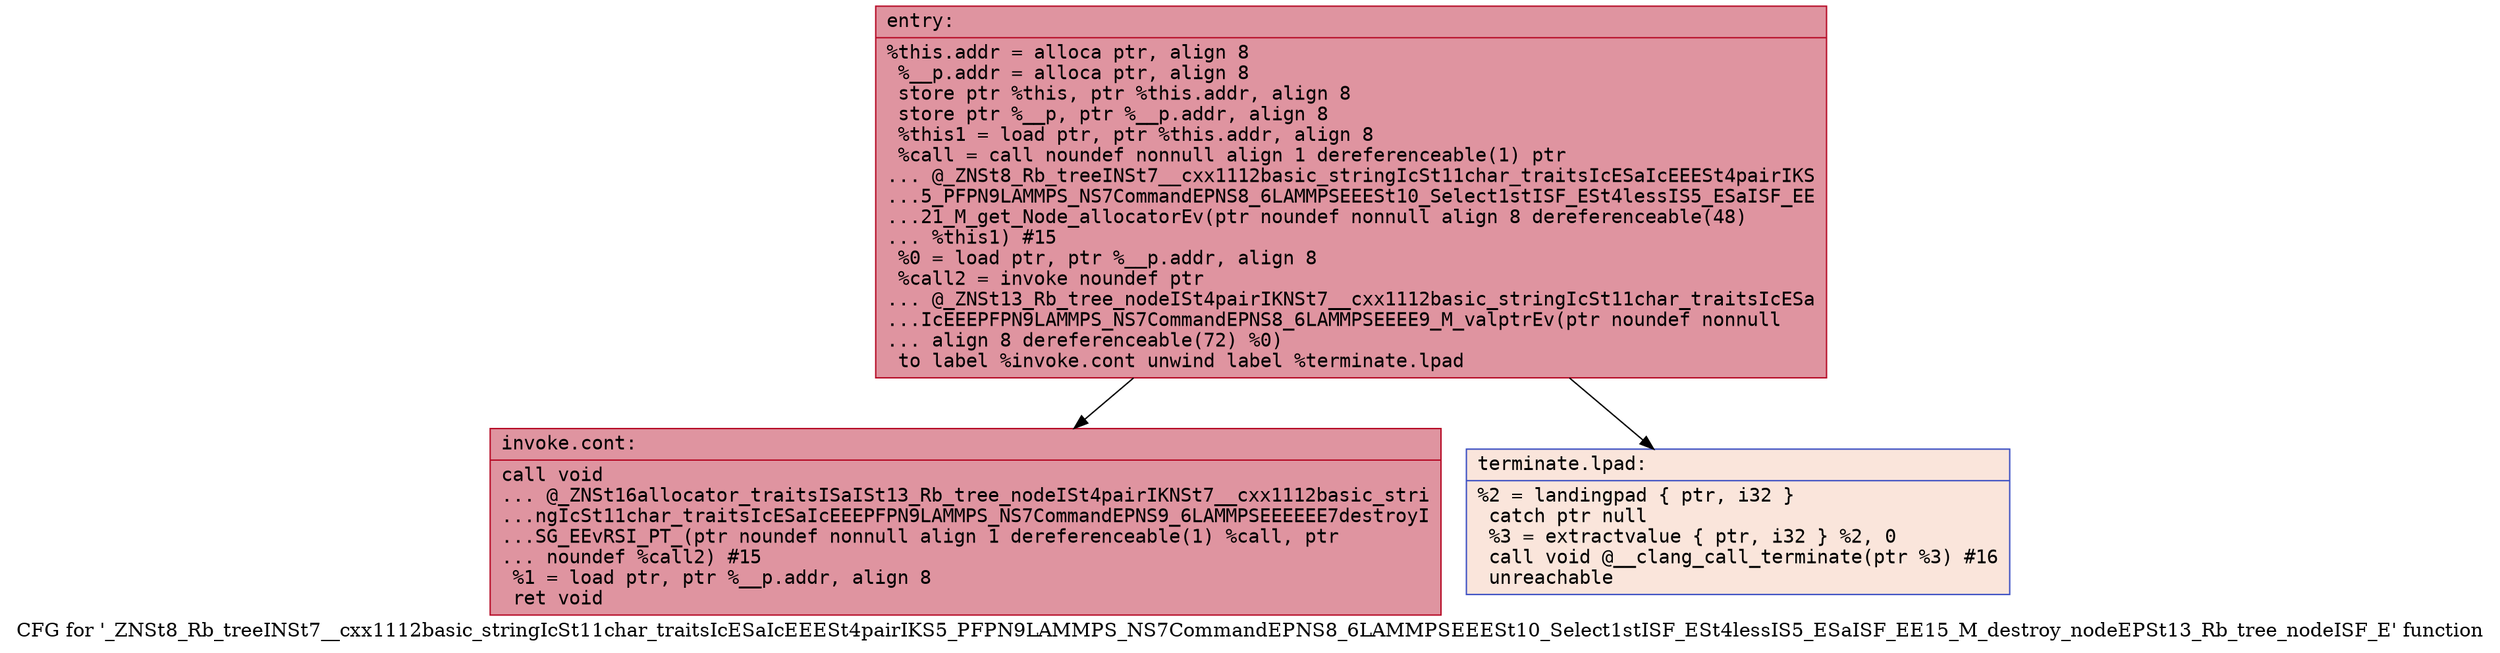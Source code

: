 digraph "CFG for '_ZNSt8_Rb_treeINSt7__cxx1112basic_stringIcSt11char_traitsIcESaIcEEESt4pairIKS5_PFPN9LAMMPS_NS7CommandEPNS8_6LAMMPSEEESt10_Select1stISF_ESt4lessIS5_ESaISF_EE15_M_destroy_nodeEPSt13_Rb_tree_nodeISF_E' function" {
	label="CFG for '_ZNSt8_Rb_treeINSt7__cxx1112basic_stringIcSt11char_traitsIcESaIcEEESt4pairIKS5_PFPN9LAMMPS_NS7CommandEPNS8_6LAMMPSEEESt10_Select1stISF_ESt4lessIS5_ESaISF_EE15_M_destroy_nodeEPSt13_Rb_tree_nodeISF_E' function";

	Node0x5628737cf710 [shape=record,color="#b70d28ff", style=filled, fillcolor="#b70d2870" fontname="Courier",label="{entry:\l|  %this.addr = alloca ptr, align 8\l  %__p.addr = alloca ptr, align 8\l  store ptr %this, ptr %this.addr, align 8\l  store ptr %__p, ptr %__p.addr, align 8\l  %this1 = load ptr, ptr %this.addr, align 8\l  %call = call noundef nonnull align 1 dereferenceable(1) ptr\l... @_ZNSt8_Rb_treeINSt7__cxx1112basic_stringIcSt11char_traitsIcESaIcEEESt4pairIKS\l...5_PFPN9LAMMPS_NS7CommandEPNS8_6LAMMPSEEESt10_Select1stISF_ESt4lessIS5_ESaISF_EE\l...21_M_get_Node_allocatorEv(ptr noundef nonnull align 8 dereferenceable(48)\l... %this1) #15\l  %0 = load ptr, ptr %__p.addr, align 8\l  %call2 = invoke noundef ptr\l... @_ZNSt13_Rb_tree_nodeISt4pairIKNSt7__cxx1112basic_stringIcSt11char_traitsIcESa\l...IcEEEPFPN9LAMMPS_NS7CommandEPNS8_6LAMMPSEEEE9_M_valptrEv(ptr noundef nonnull\l... align 8 dereferenceable(72) %0)\l          to label %invoke.cont unwind label %terminate.lpad\l}"];
	Node0x5628737cf710 -> Node0x5628737cfe10[tooltip="entry -> invoke.cont\nProbability 100.00%" ];
	Node0x5628737cf710 -> Node0x5628737cfe90[tooltip="entry -> terminate.lpad\nProbability 0.00%" ];
	Node0x5628737cfe10 [shape=record,color="#b70d28ff", style=filled, fillcolor="#b70d2870" fontname="Courier",label="{invoke.cont:\l|  call void\l... @_ZNSt16allocator_traitsISaISt13_Rb_tree_nodeISt4pairIKNSt7__cxx1112basic_stri\l...ngIcSt11char_traitsIcESaIcEEEPFPN9LAMMPS_NS7CommandEPNS9_6LAMMPSEEEEEE7destroyI\l...SG_EEvRSI_PT_(ptr noundef nonnull align 1 dereferenceable(1) %call, ptr\l... noundef %call2) #15\l  %1 = load ptr, ptr %__p.addr, align 8\l  ret void\l}"];
	Node0x5628737cfe90 [shape=record,color="#3d50c3ff", style=filled, fillcolor="#f4c5ad70" fontname="Courier",label="{terminate.lpad:\l|  %2 = landingpad \{ ptr, i32 \}\l          catch ptr null\l  %3 = extractvalue \{ ptr, i32 \} %2, 0\l  call void @__clang_call_terminate(ptr %3) #16\l  unreachable\l}"];
}
